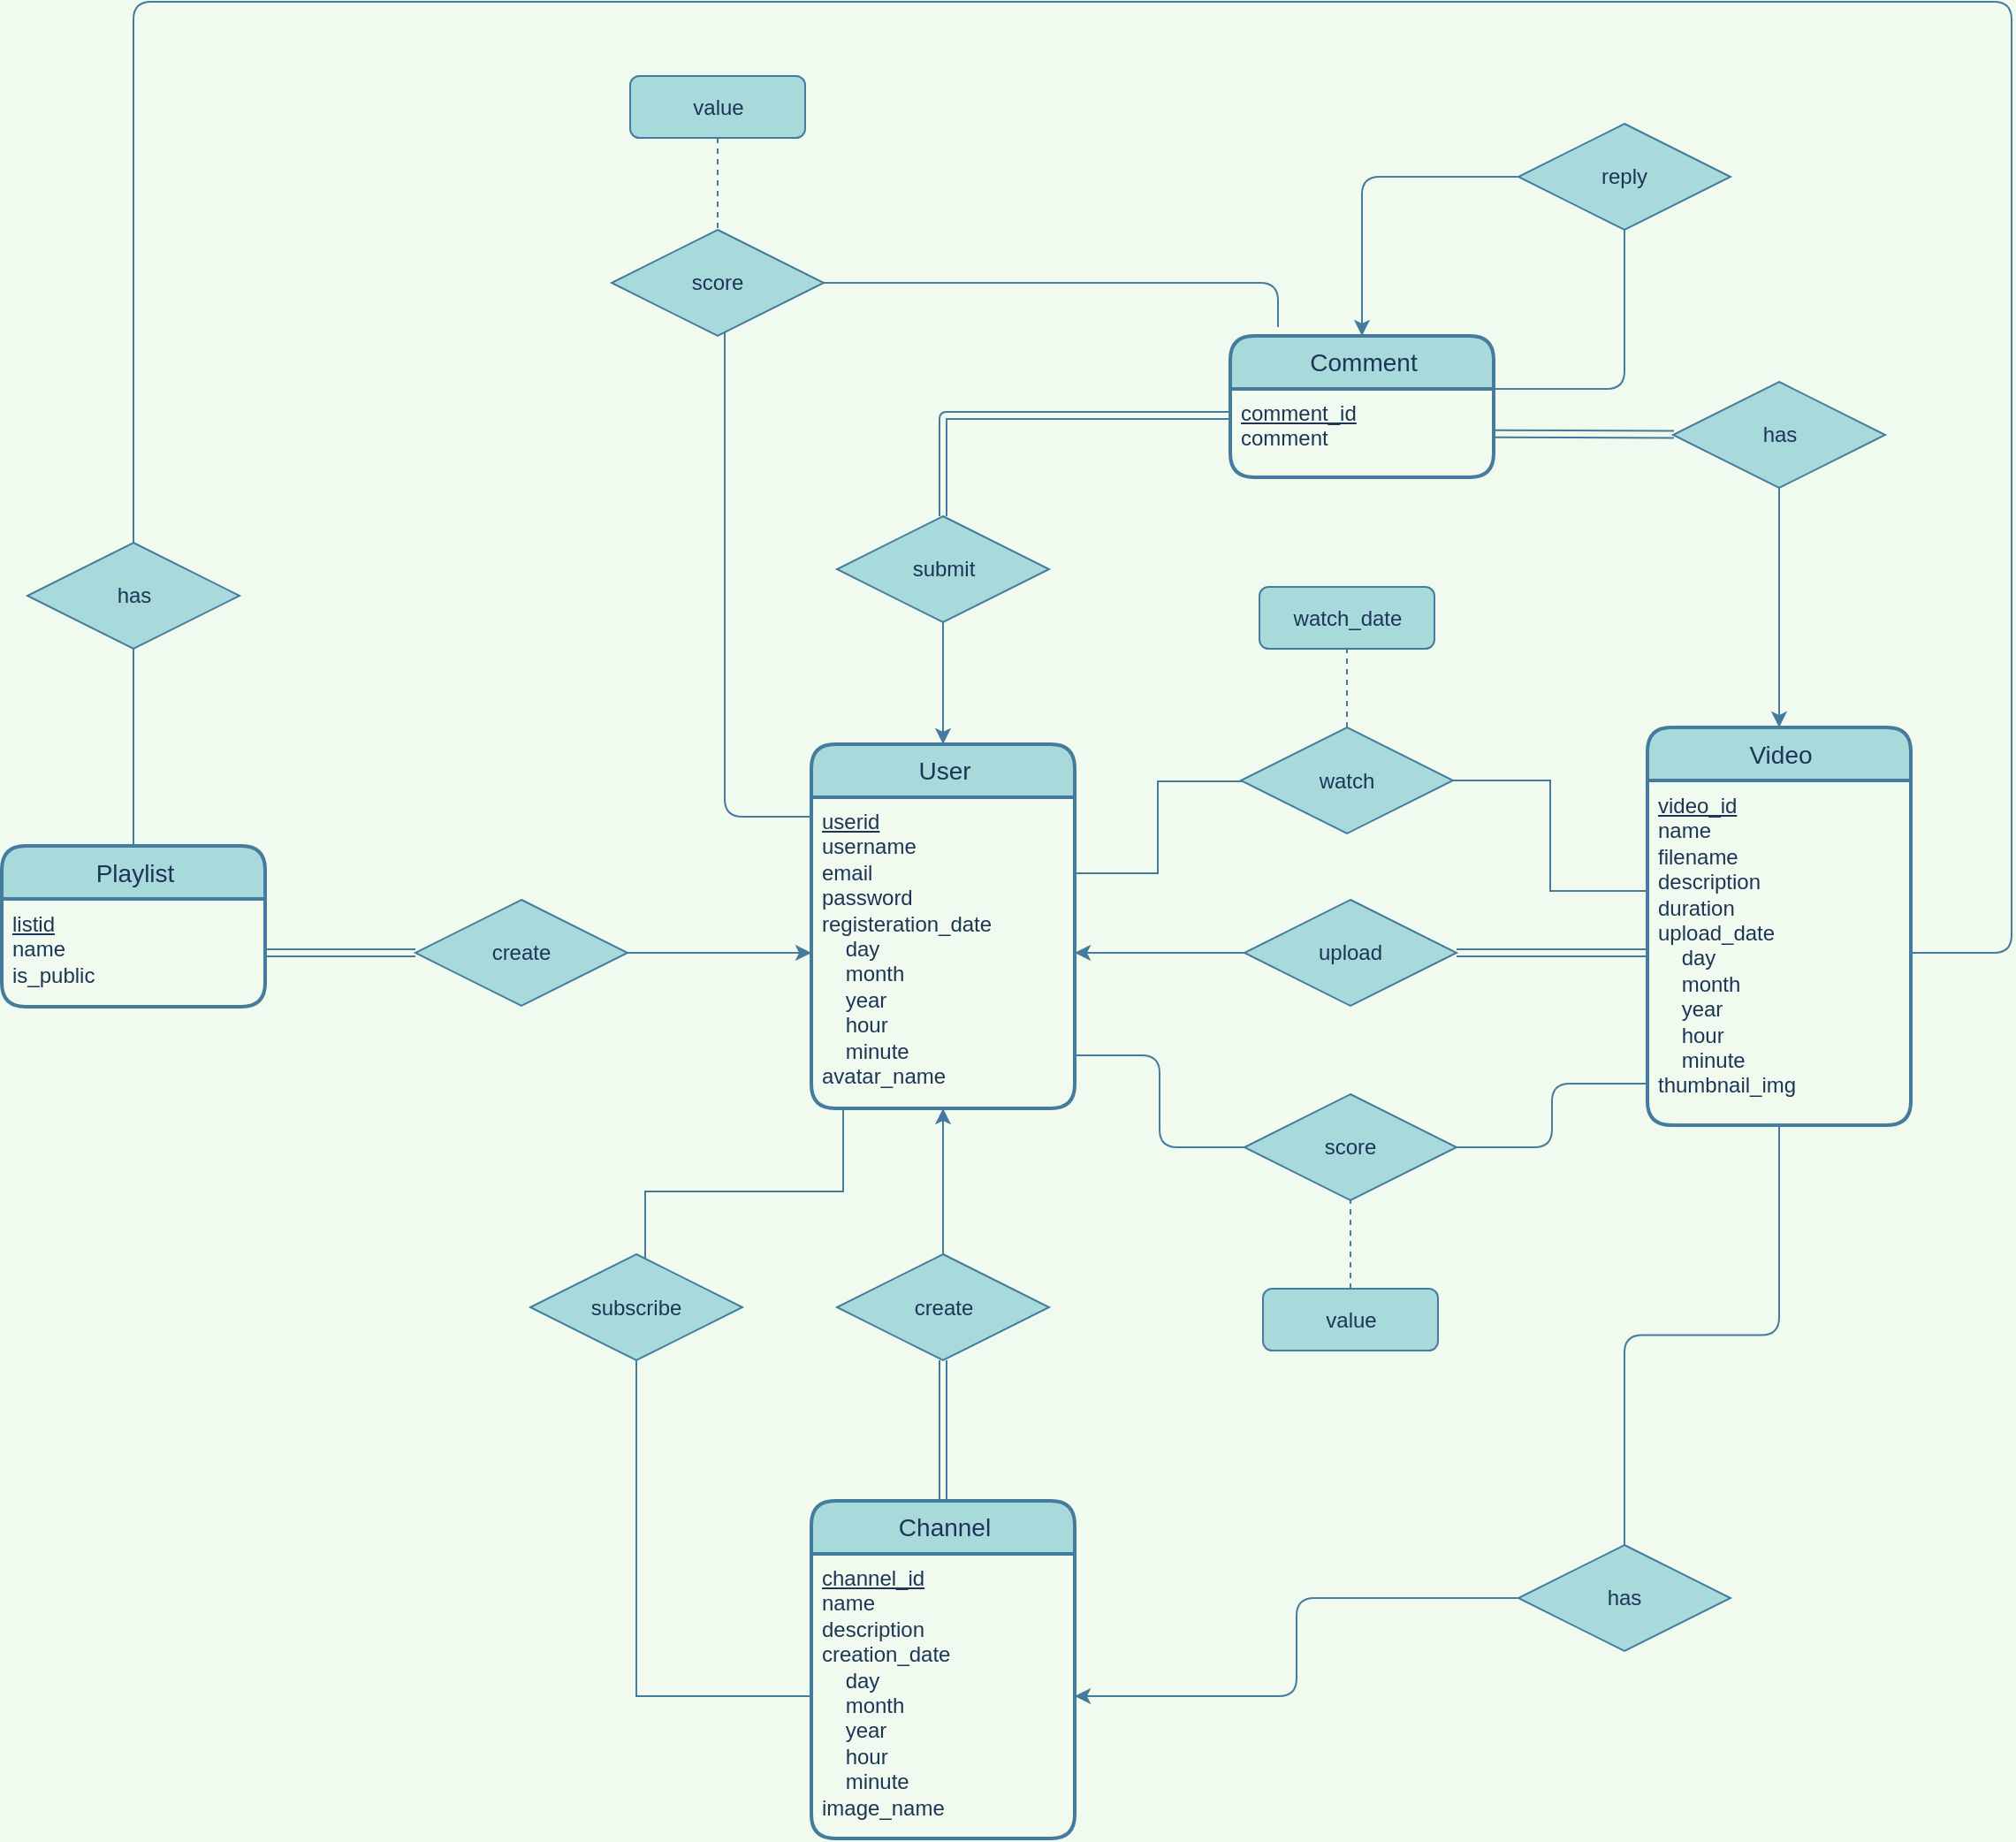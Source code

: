 <mxfile version="14.7.6" type="device"><diagram id="WNbASaoNonJsEgY4q9g6" name="Page-1"><mxGraphModel dx="920" dy="894" grid="0" gridSize="10" guides="1" tooltips="1" connect="1" arrows="1" fold="1" page="0" pageScale="1" pageWidth="1169" pageHeight="827" background="#F1FAEE" math="0" shadow="0"><root><mxCell id="0"/><mxCell id="1" parent="0"/><mxCell id="HCl-IVYSPbs5noE4oloT-18" style="edgeStyle=orthogonalEdgeStyle;rounded=1;sketch=0;orthogonalLoop=1;jettySize=auto;html=1;startArrow=classic;startFill=1;endArrow=none;endFill=0;strokeColor=#457B9D;fontColor=#1D3557;labelBackgroundColor=#F1FAEE;" parent="1" source="upEV5UR83WRPJaHLvPM0-1" target="HCl-IVYSPbs5noE4oloT-17" edge="1"><mxGeometry relative="1" as="geometry"/></mxCell><mxCell id="upEV5UR83WRPJaHLvPM0-1" value="User" style="swimlane;childLayout=stackLayout;horizontal=1;startSize=30;horizontalStack=0;rounded=1;fontSize=14;fontStyle=0;strokeWidth=2;resizeParent=0;resizeLast=1;shadow=0;dashed=0;align=center;html=1;fillColor=#A8DADC;strokeColor=#457B9D;fontColor=#1D3557;" parent="1" vertex="1"><mxGeometry x="466" y="306" width="149" height="206" as="geometry"/></mxCell><mxCell id="upEV5UR83WRPJaHLvPM0-2" value="&lt;u&gt;userid&lt;/u&gt;&lt;br&gt;username&lt;br&gt;email&lt;br&gt;password&lt;br&gt;&lt;div&gt;registeration_date&lt;/div&gt;&lt;div&gt;&amp;nbsp;&amp;nbsp;&amp;nbsp; day&lt;/div&gt;&lt;div&gt;&amp;nbsp;&amp;nbsp;&amp;nbsp; month&lt;/div&gt;&lt;div&gt;&amp;nbsp;&amp;nbsp;&amp;nbsp; year&lt;/div&gt;&lt;div&gt;&amp;nbsp;&amp;nbsp;&amp;nbsp; hour&lt;/div&gt;&lt;div&gt;&amp;nbsp;&amp;nbsp;&amp;nbsp; minute&lt;/div&gt;avatar_name" style="align=left;strokeColor=none;fillColor=none;spacingLeft=4;fontSize=12;verticalAlign=top;resizable=0;rotatable=0;part=1;fontStyle=0;html=1;fontColor=#1D3557;" parent="upEV5UR83WRPJaHLvPM0-1" vertex="1"><mxGeometry y="30" width="149" height="176" as="geometry"/></mxCell><mxCell id="upEV5UR83WRPJaHLvPM0-3" value="Video" style="swimlane;childLayout=stackLayout;horizontal=1;startSize=30;horizontalStack=0;rounded=1;fontSize=14;fontStyle=0;strokeWidth=2;resizeParent=0;resizeLast=1;shadow=0;dashed=0;align=center;html=1;fillColor=#A8DADC;strokeColor=#457B9D;fontColor=#1D3557;" parent="1" vertex="1"><mxGeometry x="939" y="296.5" width="149" height="225" as="geometry"/></mxCell><mxCell id="upEV5UR83WRPJaHLvPM0-4" value="&lt;div&gt;&lt;u&gt;video_id&lt;/u&gt;&lt;/div&gt;&lt;div&gt;name&lt;/div&gt;&lt;div&gt;filename&lt;u&gt;&lt;br&gt;&lt;/u&gt;&lt;/div&gt;&lt;div&gt;description&lt;u&gt;&lt;br&gt;&lt;/u&gt;&lt;/div&gt;&lt;div&gt;duration&lt;br&gt;&lt;div&gt;upload_date&lt;/div&gt;&lt;div&gt;&amp;nbsp;&amp;nbsp;&amp;nbsp; day&lt;/div&gt;&lt;div&gt;&amp;nbsp;&amp;nbsp;&amp;nbsp; month&lt;/div&gt;&lt;div&gt;&amp;nbsp;&amp;nbsp;&amp;nbsp; year&lt;/div&gt;&lt;div&gt;&amp;nbsp;&amp;nbsp;&amp;nbsp; hour&lt;/div&gt;&lt;div&gt;&amp;nbsp;&amp;nbsp;&amp;nbsp; minute&lt;/div&gt;&lt;div&gt;thumbnail_img&lt;br&gt;&lt;/div&gt;&lt;/div&gt;" style="align=left;strokeColor=none;fillColor=none;spacingLeft=4;fontSize=12;verticalAlign=top;resizable=0;rotatable=0;part=1;fontStyle=0;html=1;fontColor=#1D3557;" parent="upEV5UR83WRPJaHLvPM0-3" vertex="1"><mxGeometry y="30" width="149" height="195" as="geometry"/></mxCell><mxCell id="upEV5UR83WRPJaHLvPM0-7" style="edgeStyle=orthogonalEdgeStyle;curved=0;rounded=1;sketch=0;orthogonalLoop=1;jettySize=auto;html=1;strokeColor=#457B9D;fontColor=#1D3557;labelBackgroundColor=#F1FAEE;" parent="1" source="upEV5UR83WRPJaHLvPM0-5" target="upEV5UR83WRPJaHLvPM0-2" edge="1"><mxGeometry relative="1" as="geometry"/></mxCell><mxCell id="upEV5UR83WRPJaHLvPM0-5" value="upload" style="shape=rhombus;perimeter=rhombusPerimeter;whiteSpace=wrap;html=1;align=center;rounded=0;sketch=0;fillColor=#A8DADC;strokeColor=#457B9D;fontColor=#1D3557;" parent="1" vertex="1"><mxGeometry x="711" y="394" width="120" height="60" as="geometry"/></mxCell><mxCell id="upEV5UR83WRPJaHLvPM0-6" style="edgeStyle=orthogonalEdgeStyle;curved=0;rounded=1;sketch=0;orthogonalLoop=1;jettySize=auto;html=1;endArrow=none;endFill=0;shape=link;strokeColor=#457B9D;fontColor=#1D3557;labelBackgroundColor=#F1FAEE;" parent="1" source="upEV5UR83WRPJaHLvPM0-4" target="upEV5UR83WRPJaHLvPM0-5" edge="1"><mxGeometry relative="1" as="geometry"/></mxCell><mxCell id="upEV5UR83WRPJaHLvPM0-11" style="edgeStyle=orthogonalEdgeStyle;shape=link;curved=0;rounded=1;sketch=0;orthogonalLoop=1;jettySize=auto;html=1;entryX=0.5;entryY=1;entryDx=0;entryDy=0;endArrow=none;endFill=0;strokeColor=#457B9D;fontColor=#1D3557;labelBackgroundColor=#F1FAEE;" parent="1" source="upEV5UR83WRPJaHLvPM0-8" target="upEV5UR83WRPJaHLvPM0-10" edge="1"><mxGeometry relative="1" as="geometry"/></mxCell><mxCell id="upEV5UR83WRPJaHLvPM0-8" value="Channel" style="swimlane;childLayout=stackLayout;horizontal=1;startSize=30;horizontalStack=0;rounded=1;fontSize=14;fontStyle=0;strokeWidth=2;resizeParent=0;resizeLast=1;shadow=0;dashed=0;align=center;html=1;fillColor=#A8DADC;strokeColor=#457B9D;fontColor=#1D3557;" parent="1" vertex="1"><mxGeometry x="466" y="734" width="149" height="191" as="geometry"/></mxCell><mxCell id="upEV5UR83WRPJaHLvPM0-9" value="&lt;div&gt;&lt;u&gt;channel_id&lt;/u&gt;&lt;/div&gt;&lt;div&gt;name&lt;/div&gt;&lt;div&gt;description&lt;br&gt;&lt;div&gt;creation_date&lt;/div&gt;&lt;div&gt;&amp;nbsp;&amp;nbsp;&amp;nbsp; day&lt;/div&gt;&lt;div&gt;&amp;nbsp;&amp;nbsp;&amp;nbsp; month&lt;/div&gt;&lt;div&gt;&amp;nbsp;&amp;nbsp;&amp;nbsp; year&lt;/div&gt;&lt;div&gt;&amp;nbsp;&amp;nbsp;&amp;nbsp; hour&lt;/div&gt;&lt;div&gt;&amp;nbsp;&amp;nbsp;&amp;nbsp; minute&lt;/div&gt;&lt;div&gt;image_name&lt;br&gt;&lt;/div&gt;&lt;/div&gt;" style="align=left;strokeColor=none;fillColor=none;spacingLeft=4;fontSize=12;verticalAlign=top;resizable=0;rotatable=0;part=1;fontStyle=0;html=1;fontColor=#1D3557;" parent="upEV5UR83WRPJaHLvPM0-8" vertex="1"><mxGeometry y="30" width="149" height="161" as="geometry"/></mxCell><mxCell id="upEV5UR83WRPJaHLvPM0-12" style="edgeStyle=orthogonalEdgeStyle;curved=0;rounded=1;sketch=0;orthogonalLoop=1;jettySize=auto;html=1;exitX=0.5;exitY=0;exitDx=0;exitDy=0;endArrow=classic;endFill=1;strokeColor=#457B9D;fontColor=#1D3557;labelBackgroundColor=#F1FAEE;" parent="1" source="upEV5UR83WRPJaHLvPM0-10" target="upEV5UR83WRPJaHLvPM0-2" edge="1"><mxGeometry relative="1" as="geometry"/></mxCell><mxCell id="upEV5UR83WRPJaHLvPM0-10" value="create" style="shape=rhombus;perimeter=rhombusPerimeter;whiteSpace=wrap;html=1;align=center;rounded=0;sketch=0;fillColor=#A8DADC;strokeColor=#457B9D;fontColor=#1D3557;" parent="1" vertex="1"><mxGeometry x="480.5" y="594.5" width="120" height="60" as="geometry"/></mxCell><mxCell id="upEV5UR83WRPJaHLvPM0-15" style="edgeStyle=orthogonalEdgeStyle;curved=0;rounded=1;sketch=0;orthogonalLoop=1;jettySize=auto;html=1;endArrow=none;endFill=0;strokeColor=#457B9D;fontColor=#1D3557;labelBackgroundColor=#F1FAEE;" parent="1" source="upEV5UR83WRPJaHLvPM0-13" target="upEV5UR83WRPJaHLvPM0-4" edge="1"><mxGeometry relative="1" as="geometry"/></mxCell><mxCell id="upEV5UR83WRPJaHLvPM0-13" value="has" style="shape=rhombus;perimeter=rhombusPerimeter;whiteSpace=wrap;html=1;align=center;rounded=0;sketch=0;fillColor=#A8DADC;strokeColor=#457B9D;fontColor=#1D3557;" parent="1" vertex="1"><mxGeometry x="866" y="759" width="120" height="60" as="geometry"/></mxCell><mxCell id="upEV5UR83WRPJaHLvPM0-14" style="edgeStyle=orthogonalEdgeStyle;curved=0;rounded=1;sketch=0;orthogonalLoop=1;jettySize=auto;html=1;endArrow=none;endFill=0;startArrow=classic;startFill=1;strokeColor=#457B9D;fontColor=#1D3557;labelBackgroundColor=#F1FAEE;" parent="1" source="upEV5UR83WRPJaHLvPM0-9" target="upEV5UR83WRPJaHLvPM0-13" edge="1"><mxGeometry relative="1" as="geometry"/></mxCell><mxCell id="HCl-IVYSPbs5noE4oloT-3" style="edgeStyle=orthogonalEdgeStyle;rounded=0;orthogonalLoop=1;jettySize=auto;html=1;endArrow=none;endFill=0;strokeColor=#457B9D;fontColor=#1D3557;labelBackgroundColor=#F1FAEE;" parent="1" source="HCl-IVYSPbs5noE4oloT-1" target="upEV5UR83WRPJaHLvPM0-4" edge="1"><mxGeometry relative="1" as="geometry"><Array as="points"><mxPoint x="884" y="327"/><mxPoint x="884" y="389"/></Array></mxGeometry></mxCell><mxCell id="HCl-IVYSPbs5noE4oloT-7" style="rounded=1;sketch=0;orthogonalLoop=1;jettySize=auto;html=1;dashed=1;endArrow=none;endFill=0;strokeColor=#457B9D;fontColor=#1D3557;labelBackgroundColor=#F1FAEE;" parent="1" source="HCl-IVYSPbs5noE4oloT-1" target="HCl-IVYSPbs5noE4oloT-6" edge="1"><mxGeometry relative="1" as="geometry"/></mxCell><mxCell id="HCl-IVYSPbs5noE4oloT-1" value="watch" style="shape=rhombus;perimeter=rhombusPerimeter;whiteSpace=wrap;html=1;align=center;rounded=0;sketch=0;fillColor=#A8DADC;strokeColor=#457B9D;fontColor=#1D3557;" parent="1" vertex="1"><mxGeometry x="709" y="296.5" width="120" height="60" as="geometry"/></mxCell><mxCell id="HCl-IVYSPbs5noE4oloT-2" style="edgeStyle=orthogonalEdgeStyle;rounded=0;orthogonalLoop=1;jettySize=auto;html=1;endArrow=none;endFill=0;strokeColor=#457B9D;fontColor=#1D3557;labelBackgroundColor=#F1FAEE;" parent="1" source="upEV5UR83WRPJaHLvPM0-2" target="HCl-IVYSPbs5noE4oloT-1" edge="1"><mxGeometry relative="1" as="geometry"><Array as="points"><mxPoint x="662" y="379"/><mxPoint x="662" y="327"/></Array></mxGeometry></mxCell><mxCell id="HCl-IVYSPbs5noE4oloT-6" value="watch_date" style="rounded=1;whiteSpace=wrap;html=1;sketch=0;fillColor=#A8DADC;strokeColor=#457B9D;fontColor=#1D3557;" parent="1" vertex="1"><mxGeometry x="719.5" y="217" width="99" height="35" as="geometry"/></mxCell><mxCell id="HCl-IVYSPbs5noE4oloT-10" value="&amp;nbsp;" style="text;whiteSpace=wrap;html=1;fontColor=#1D3557;" parent="1" vertex="1"><mxGeometry x="735" y="525" width="24" height="28" as="geometry"/></mxCell><mxCell id="HCl-IVYSPbs5noE4oloT-11" value="Comment" style="swimlane;childLayout=stackLayout;horizontal=1;startSize=30;horizontalStack=0;rounded=1;fontSize=14;fontStyle=0;strokeWidth=2;resizeParent=0;resizeLast=1;shadow=0;dashed=0;align=center;html=1;fillColor=#A8DADC;strokeColor=#457B9D;fontColor=#1D3557;" parent="1" vertex="1"><mxGeometry x="703" y="75" width="149" height="80" as="geometry"/></mxCell><mxCell id="HCl-IVYSPbs5noE4oloT-12" value="&lt;div&gt;&lt;u&gt;comment_id&lt;/u&gt;&lt;/div&gt;comment" style="align=left;strokeColor=none;fillColor=none;spacingLeft=4;fontSize=12;verticalAlign=top;resizable=0;rotatable=0;part=1;fontStyle=0;html=1;fontColor=#1D3557;" parent="HCl-IVYSPbs5noE4oloT-11" vertex="1"><mxGeometry y="30" width="149" height="50" as="geometry"/></mxCell><mxCell id="HCl-IVYSPbs5noE4oloT-13" value="has" style="shape=rhombus;perimeter=rhombusPerimeter;whiteSpace=wrap;html=1;align=center;rounded=0;sketch=0;fillColor=#A8DADC;strokeColor=#457B9D;fontColor=#1D3557;" parent="1" vertex="1"><mxGeometry x="953.5" y="101" width="120" height="60" as="geometry"/></mxCell><mxCell id="HCl-IVYSPbs5noE4oloT-15" style="rounded=1;sketch=0;orthogonalLoop=1;jettySize=auto;html=1;endArrow=none;endFill=0;shape=link;strokeColor=#457B9D;fontColor=#1D3557;labelBackgroundColor=#F1FAEE;" parent="1" source="HCl-IVYSPbs5noE4oloT-12" target="HCl-IVYSPbs5noE4oloT-13" edge="1"><mxGeometry relative="1" as="geometry"/></mxCell><mxCell id="HCl-IVYSPbs5noE4oloT-16" style="edgeStyle=orthogonalEdgeStyle;rounded=1;sketch=0;orthogonalLoop=1;jettySize=auto;html=1;endArrow=none;endFill=0;startArrow=classic;startFill=1;exitX=0.5;exitY=0;exitDx=0;exitDy=0;strokeColor=#457B9D;fontColor=#1D3557;labelBackgroundColor=#F1FAEE;" parent="1" source="upEV5UR83WRPJaHLvPM0-3" target="HCl-IVYSPbs5noE4oloT-13" edge="1"><mxGeometry relative="1" as="geometry"/></mxCell><mxCell id="HCl-IVYSPbs5noE4oloT-19" style="rounded=1;sketch=0;orthogonalLoop=1;jettySize=auto;html=1;startArrow=classic;startFill=1;endArrow=none;endFill=0;shape=link;edgeStyle=orthogonalEdgeStyle;strokeColor=#457B9D;fontColor=#1D3557;labelBackgroundColor=#F1FAEE;" parent="1" source="HCl-IVYSPbs5noE4oloT-17" target="HCl-IVYSPbs5noE4oloT-12" edge="1"><mxGeometry relative="1" as="geometry"><Array as="points"><mxPoint x="541" y="120"/></Array></mxGeometry></mxCell><mxCell id="HCl-IVYSPbs5noE4oloT-17" value="submit" style="shape=rhombus;perimeter=rhombusPerimeter;whiteSpace=wrap;html=1;align=center;rounded=0;sketch=0;fillColor=#A8DADC;strokeColor=#457B9D;fontColor=#1D3557;" parent="1" vertex="1"><mxGeometry x="480.5" y="177" width="120" height="60" as="geometry"/></mxCell><mxCell id="HCl-IVYSPbs5noE4oloT-22" style="edgeStyle=orthogonalEdgeStyle;rounded=1;sketch=0;orthogonalLoop=1;jettySize=auto;html=1;startArrow=none;startFill=0;endArrow=classic;endFill=1;strokeColor=#457B9D;fontColor=#1D3557;labelBackgroundColor=#F1FAEE;" parent="1" source="HCl-IVYSPbs5noE4oloT-20" target="HCl-IVYSPbs5noE4oloT-11" edge="1"><mxGeometry relative="1" as="geometry"/></mxCell><mxCell id="Ha1iSDhI7WiWvvlEMMpY-16" style="edgeStyle=orthogonalEdgeStyle;rounded=1;sketch=0;orthogonalLoop=1;jettySize=auto;html=1;entryX=1;entryY=0;entryDx=0;entryDy=0;startArrow=none;startFill=0;endArrow=none;endFill=0;strokeColor=#457B9D;fontColor=#1D3557;labelBackgroundColor=#F1FAEE;" edge="1" parent="1" source="HCl-IVYSPbs5noE4oloT-20" target="HCl-IVYSPbs5noE4oloT-12"><mxGeometry relative="1" as="geometry"><Array as="points"><mxPoint x="926" y="105"/></Array></mxGeometry></mxCell><mxCell id="HCl-IVYSPbs5noE4oloT-20" value="reply" style="shape=rhombus;perimeter=rhombusPerimeter;whiteSpace=wrap;html=1;align=center;rounded=0;sketch=0;fillColor=#A8DADC;strokeColor=#457B9D;fontColor=#1D3557;" parent="1" vertex="1"><mxGeometry x="866" y="-45" width="120" height="60" as="geometry"/></mxCell><mxCell id="HCl-IVYSPbs5noE4oloT-25" style="edgeStyle=orthogonalEdgeStyle;rounded=1;sketch=0;orthogonalLoop=1;jettySize=auto;html=1;startArrow=none;startFill=0;endArrow=none;endFill=0;strokeColor=#457B9D;fontColor=#1D3557;labelBackgroundColor=#F1FAEE;" parent="1" source="HCl-IVYSPbs5noE4oloT-23" target="upEV5UR83WRPJaHLvPM0-4" edge="1"><mxGeometry relative="1" as="geometry"><Array as="points"><mxPoint x="885" y="534"/><mxPoint x="885" y="498"/></Array></mxGeometry></mxCell><mxCell id="HCl-IVYSPbs5noE4oloT-23" value="score" style="shape=rhombus;perimeter=rhombusPerimeter;whiteSpace=wrap;html=1;align=center;rounded=0;sketch=0;fillColor=#A8DADC;strokeColor=#457B9D;fontColor=#1D3557;" parent="1" vertex="1"><mxGeometry x="711" y="504" width="120" height="60" as="geometry"/></mxCell><mxCell id="HCl-IVYSPbs5noE4oloT-24" style="edgeStyle=orthogonalEdgeStyle;rounded=1;sketch=0;orthogonalLoop=1;jettySize=auto;html=1;startArrow=none;startFill=0;endArrow=none;endFill=0;strokeColor=#457B9D;fontColor=#1D3557;labelBackgroundColor=#F1FAEE;" parent="1" source="upEV5UR83WRPJaHLvPM0-2" target="HCl-IVYSPbs5noE4oloT-23" edge="1"><mxGeometry relative="1" as="geometry"><Array as="points"><mxPoint x="663" y="482"/><mxPoint x="663" y="534"/></Array></mxGeometry></mxCell><mxCell id="HCl-IVYSPbs5noE4oloT-26" value="value" style="rounded=1;whiteSpace=wrap;html=1;sketch=0;fillColor=#A8DADC;strokeColor=#457B9D;fontColor=#1D3557;" parent="1" vertex="1"><mxGeometry x="721.5" y="614" width="99" height="35" as="geometry"/></mxCell><mxCell id="HCl-IVYSPbs5noE4oloT-27" style="rounded=1;sketch=0;orthogonalLoop=1;jettySize=auto;html=1;dashed=1;endArrow=none;endFill=0;strokeColor=#457B9D;fontColor=#1D3557;labelBackgroundColor=#F1FAEE;" parent="1" source="HCl-IVYSPbs5noE4oloT-26" target="HCl-IVYSPbs5noE4oloT-23" edge="1"><mxGeometry relative="1" as="geometry"><mxPoint x="829" y="618.5" as="sourcePoint"/><mxPoint x="829" y="574" as="targetPoint"/></mxGeometry></mxCell><mxCell id="HCl-IVYSPbs5noE4oloT-32" style="rounded=1;sketch=0;orthogonalLoop=1;jettySize=auto;html=1;startArrow=none;startFill=0;endArrow=none;endFill=0;edgeStyle=orthogonalEdgeStyle;strokeColor=#457B9D;fontColor=#1D3557;labelBackgroundColor=#F1FAEE;" parent="1" source="HCl-IVYSPbs5noE4oloT-28" edge="1"><mxGeometry relative="1" as="geometry"><Array as="points"><mxPoint x="730" y="45"/></Array><mxPoint x="730" y="70" as="targetPoint"/></mxGeometry></mxCell><mxCell id="HCl-IVYSPbs5noE4oloT-28" value="score" style="shape=rhombus;perimeter=rhombusPerimeter;whiteSpace=wrap;html=1;align=center;rounded=0;sketch=0;fillColor=#A8DADC;strokeColor=#457B9D;fontColor=#1D3557;" parent="1" vertex="1"><mxGeometry x="353" y="15" width="120" height="60" as="geometry"/></mxCell><mxCell id="HCl-IVYSPbs5noE4oloT-29" value="value" style="rounded=1;whiteSpace=wrap;html=1;sketch=0;fillColor=#A8DADC;strokeColor=#457B9D;fontColor=#1D3557;" parent="1" vertex="1"><mxGeometry x="363.5" y="-72" width="99" height="35" as="geometry"/></mxCell><mxCell id="HCl-IVYSPbs5noE4oloT-30" style="rounded=1;sketch=0;orthogonalLoop=1;jettySize=auto;html=1;dashed=1;endArrow=none;endFill=0;strokeColor=#457B9D;fontColor=#1D3557;labelBackgroundColor=#F1FAEE;" parent="1" source="HCl-IVYSPbs5noE4oloT-29" target="HCl-IVYSPbs5noE4oloT-28" edge="1"><mxGeometry relative="1" as="geometry"><mxPoint x="513" y="146.5" as="sourcePoint"/><mxPoint x="513" y="102" as="targetPoint"/></mxGeometry></mxCell><mxCell id="HCl-IVYSPbs5noE4oloT-31" style="rounded=1;sketch=0;orthogonalLoop=1;jettySize=auto;html=1;startArrow=none;startFill=0;endArrow=none;endFill=0;edgeStyle=orthogonalEdgeStyle;strokeColor=#457B9D;fontColor=#1D3557;labelBackgroundColor=#F1FAEE;" parent="1" source="upEV5UR83WRPJaHLvPM0-2" target="HCl-IVYSPbs5noE4oloT-28" edge="1"><mxGeometry relative="1" as="geometry"><Array as="points"><mxPoint x="417" y="347"/></Array></mxGeometry></mxCell><mxCell id="Ha1iSDhI7WiWvvlEMMpY-3" style="edgeStyle=orthogonalEdgeStyle;rounded=0;orthogonalLoop=1;jettySize=auto;html=1;endArrow=none;endFill=0;entryX=0;entryY=0.5;entryDx=0;entryDy=0;strokeColor=#457B9D;fontColor=#1D3557;labelBackgroundColor=#F1FAEE;" edge="1" parent="1" source="Ha1iSDhI7WiWvvlEMMpY-1" target="upEV5UR83WRPJaHLvPM0-9"><mxGeometry relative="1" as="geometry"><Array as="points"><mxPoint x="367" y="845"/></Array></mxGeometry></mxCell><mxCell id="Ha1iSDhI7WiWvvlEMMpY-1" value="subscribe" style="shape=rhombus;perimeter=rhombusPerimeter;whiteSpace=wrap;html=1;align=center;rounded=0;sketch=0;fillColor=#A8DADC;strokeColor=#457B9D;fontColor=#1D3557;" vertex="1" parent="1"><mxGeometry x="307" y="594.5" width="120" height="60" as="geometry"/></mxCell><mxCell id="Ha1iSDhI7WiWvvlEMMpY-2" style="edgeStyle=orthogonalEdgeStyle;rounded=0;orthogonalLoop=1;jettySize=auto;html=1;endArrow=none;endFill=0;strokeColor=#457B9D;fontColor=#1D3557;labelBackgroundColor=#F1FAEE;" edge="1" parent="1" source="upEV5UR83WRPJaHLvPM0-2" target="Ha1iSDhI7WiWvvlEMMpY-1"><mxGeometry relative="1" as="geometry"><Array as="points"><mxPoint x="484" y="559"/><mxPoint x="372" y="559"/></Array></mxGeometry></mxCell><mxCell id="Ha1iSDhI7WiWvvlEMMpY-11" style="edgeStyle=orthogonalEdgeStyle;curved=0;rounded=1;sketch=0;orthogonalLoop=1;jettySize=auto;html=1;startArrow=none;startFill=0;endArrow=none;endFill=0;strokeColor=#457B9D;fontColor=#1D3557;labelBackgroundColor=#F1FAEE;" edge="1" parent="1" source="Ha1iSDhI7WiWvvlEMMpY-4" target="Ha1iSDhI7WiWvvlEMMpY-10"><mxGeometry relative="1" as="geometry"/></mxCell><mxCell id="Ha1iSDhI7WiWvvlEMMpY-4" value="Playlist" style="swimlane;childLayout=stackLayout;horizontal=1;startSize=30;horizontalStack=0;rounded=1;fontSize=14;fontStyle=0;strokeWidth=2;resizeParent=0;resizeLast=1;shadow=0;dashed=0;align=center;html=1;fillColor=#A8DADC;strokeColor=#457B9D;fontColor=#1D3557;" vertex="1" parent="1"><mxGeometry x="8" y="363.5" width="149" height="91" as="geometry"/></mxCell><mxCell id="Ha1iSDhI7WiWvvlEMMpY-5" value="&lt;u&gt;listid&lt;/u&gt;&lt;br&gt;&lt;div&gt;name&lt;/div&gt;&lt;div&gt;is_public&lt;br&gt;&lt;/div&gt;" style="align=left;strokeColor=none;fillColor=none;spacingLeft=4;fontSize=12;verticalAlign=top;resizable=0;rotatable=0;part=1;fontStyle=0;html=1;fontColor=#1D3557;" vertex="1" parent="Ha1iSDhI7WiWvvlEMMpY-4"><mxGeometry y="30" width="149" height="61" as="geometry"/></mxCell><mxCell id="Ha1iSDhI7WiWvvlEMMpY-9" style="edgeStyle=orthogonalEdgeStyle;curved=0;rounded=1;sketch=0;orthogonalLoop=1;jettySize=auto;html=1;shape=link;strokeColor=#457B9D;fontColor=#1D3557;labelBackgroundColor=#F1FAEE;" edge="1" parent="1" source="Ha1iSDhI7WiWvvlEMMpY-7" target="Ha1iSDhI7WiWvvlEMMpY-5"><mxGeometry relative="1" as="geometry"/></mxCell><mxCell id="Ha1iSDhI7WiWvvlEMMpY-7" value="create" style="shape=rhombus;perimeter=rhombusPerimeter;whiteSpace=wrap;html=1;align=center;rounded=0;sketch=0;fillColor=#A8DADC;strokeColor=#457B9D;fontColor=#1D3557;" vertex="1" parent="1"><mxGeometry x="242" y="394" width="120" height="60" as="geometry"/></mxCell><mxCell id="Ha1iSDhI7WiWvvlEMMpY-8" style="edgeStyle=orthogonalEdgeStyle;curved=0;rounded=1;sketch=0;orthogonalLoop=1;jettySize=auto;html=1;startArrow=classic;startFill=1;endArrow=none;endFill=0;strokeColor=#457B9D;fontColor=#1D3557;labelBackgroundColor=#F1FAEE;" edge="1" parent="1" source="upEV5UR83WRPJaHLvPM0-2" target="Ha1iSDhI7WiWvvlEMMpY-7"><mxGeometry relative="1" as="geometry"/></mxCell><mxCell id="Ha1iSDhI7WiWvvlEMMpY-14" style="edgeStyle=orthogonalEdgeStyle;rounded=1;sketch=0;orthogonalLoop=1;jettySize=auto;html=1;entryX=1;entryY=0.5;entryDx=0;entryDy=0;startArrow=none;startFill=0;endArrow=none;endFill=0;strokeColor=#457B9D;fontColor=#1D3557;labelBackgroundColor=#F1FAEE;" edge="1" parent="1" source="Ha1iSDhI7WiWvvlEMMpY-10" target="upEV5UR83WRPJaHLvPM0-4"><mxGeometry relative="1" as="geometry"><Array as="points"><mxPoint x="83" y="-114"/><mxPoint x="1145" y="-114"/><mxPoint x="1145" y="424"/></Array></mxGeometry></mxCell><mxCell id="Ha1iSDhI7WiWvvlEMMpY-10" value="has" style="shape=rhombus;perimeter=rhombusPerimeter;whiteSpace=wrap;html=1;align=center;rounded=0;sketch=0;fillColor=#A8DADC;strokeColor=#457B9D;fontColor=#1D3557;" vertex="1" parent="1"><mxGeometry x="22.5" y="192" width="120" height="60" as="geometry"/></mxCell></root></mxGraphModel></diagram></mxfile>